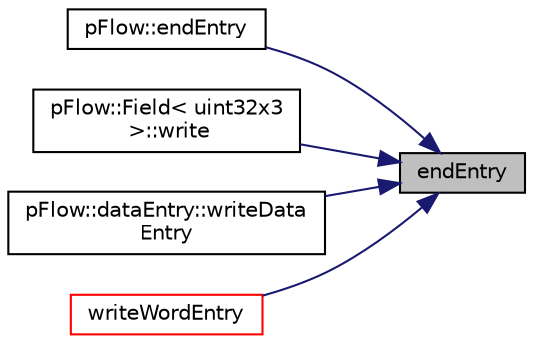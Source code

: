 digraph "endEntry"
{
 // LATEX_PDF_SIZE
  edge [fontname="Helvetica",fontsize="10",labelfontname="Helvetica",labelfontsize="10"];
  node [fontname="Helvetica",fontsize="10",shape=record];
  rankdir="RL";
  Node1 [label="endEntry",height=0.2,width=0.4,color="black", fillcolor="grey75", style="filled", fontcolor="black",tooltip="Write end entry (';') followed by newline."];
  Node1 -> Node2 [dir="back",color="midnightblue",fontsize="10",style="solid",fontname="Helvetica"];
  Node2 [label="pFlow::endEntry",height=0.2,width=0.4,color="black", fillcolor="white", style="filled",URL="$namespacepFlow.html#a85978c41efacc0d60ae3da45fb266d49",tooltip="Write end entry (';') followed by newline."];
  Node1 -> Node3 [dir="back",color="midnightblue",fontsize="10",style="solid",fontname="Helvetica"];
  Node3 [label="pFlow::Field\< uint32x3\l \>::write",height=0.2,width=0.4,color="black", fillcolor="white", style="filled",URL="$classpFlow_1_1Field.html#a6a40de4ceed55b2f78cf3027739dfd91",tooltip=" "];
  Node1 -> Node4 [dir="back",color="midnightblue",fontsize="10",style="solid",fontname="Helvetica"];
  Node4 [label="pFlow::dataEntry::writeData\lEntry",height=0.2,width=0.4,color="black", fillcolor="white", style="filled",URL="$classpFlow_1_1dataEntry.html#aad22b29fba434ea640dcf3dcf1beb293",tooltip="write dataEntry to stream"];
  Node1 -> Node5 [dir="back",color="midnightblue",fontsize="10",style="solid",fontname="Helvetica"];
  Node5 [label="writeWordEntry",height=0.2,width=0.4,color="red", fillcolor="white", style="filled",URL="$classpFlow_1_1iOstream.html#a21c60a5f3cd7a26eb97fa28923cbaec6",tooltip="Write a keyword/value entry."];
}

